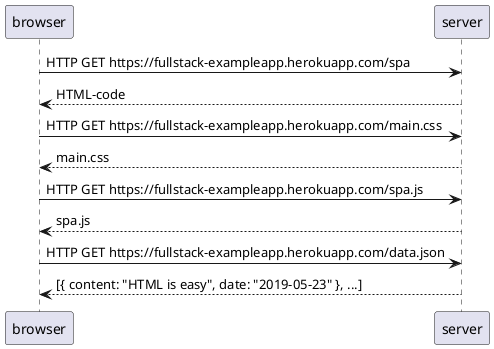 @startuml exercise 0.5
browser->server: HTTP GET https://fullstack-exampleapp.herokuapp.com/spa
server-->browser: HTML-code
browser->server: HTTP GET https://fullstack-exampleapp.herokuapp.com/main.css
server-->browser: main.css
browser->server: HTTP GET https://fullstack-exampleapp.herokuapp.com/spa.js
server-->browser: spa.js
browser->server: HTTP GET https://fullstack-exampleapp.herokuapp.com/data.json
server-->browser: [{ content: "HTML is easy", date: "2019-05-23" }, ...]
@enduml